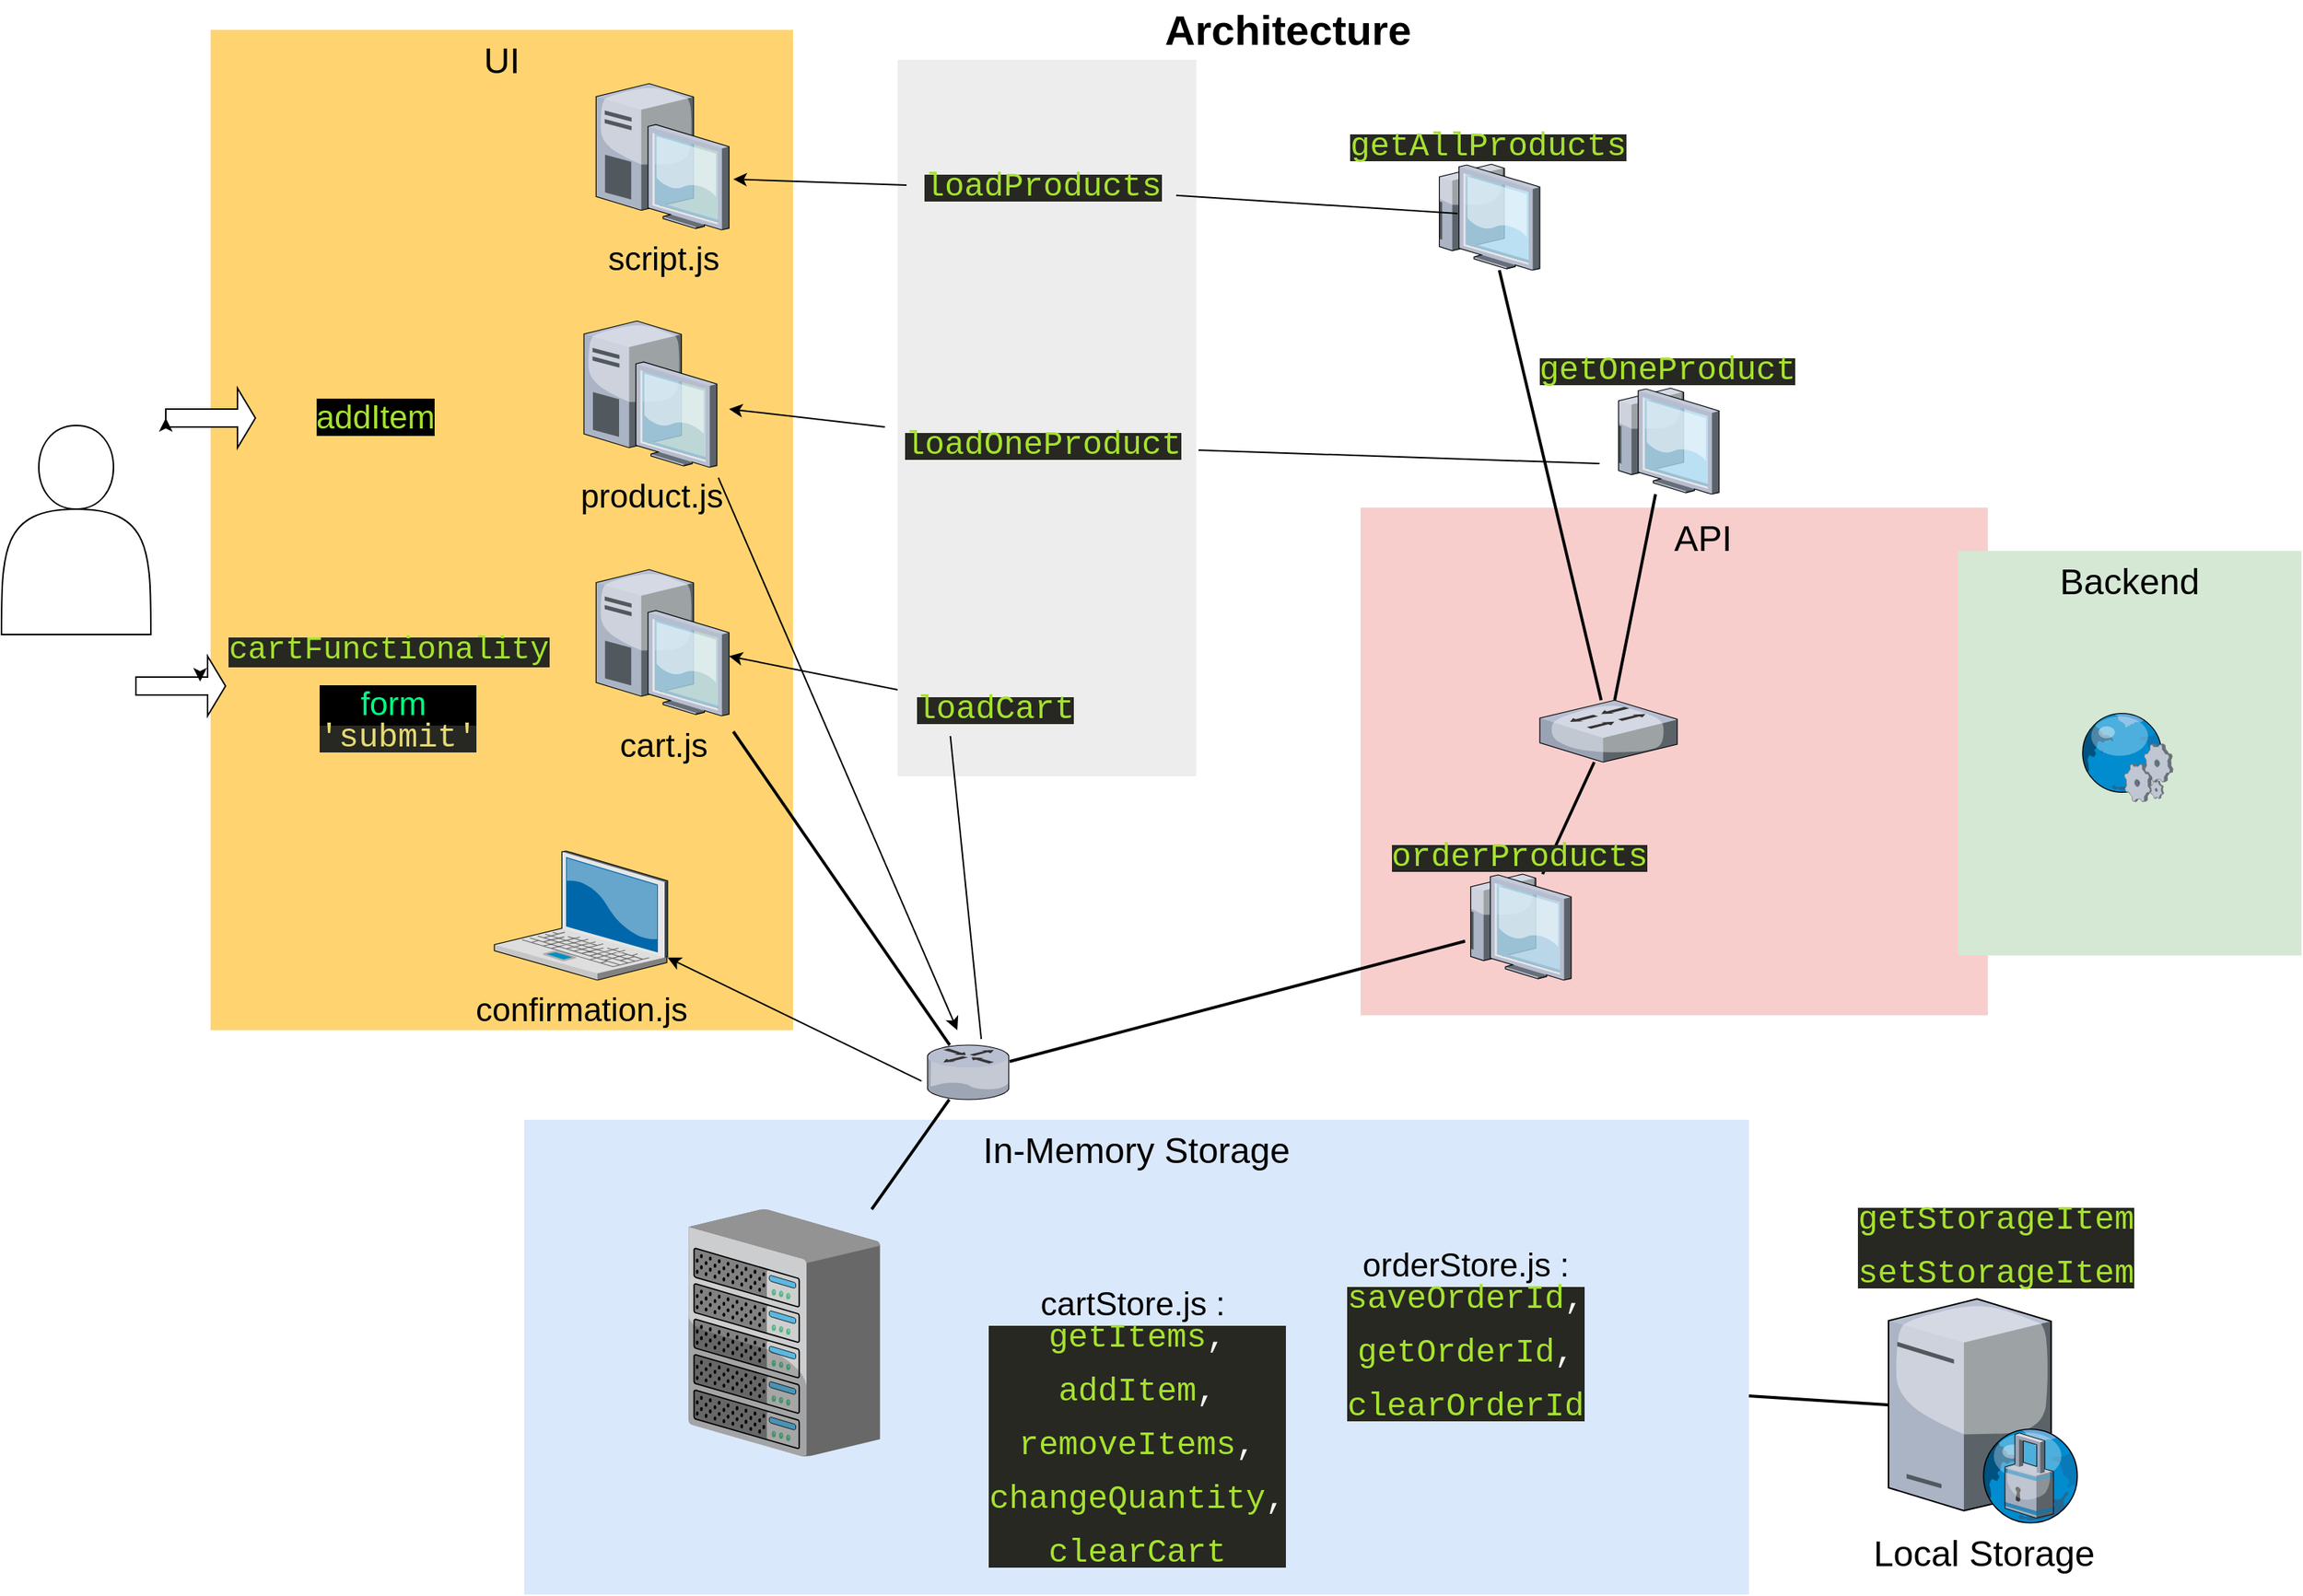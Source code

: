 <mxfile version="20.0.4" type="github">
  <diagram name="Page-1" id="e3a06f82-3646-2815-327d-82caf3d4e204">
    <mxGraphModel dx="1906" dy="1137" grid="1" gridSize="10" guides="1" tooltips="1" connect="1" arrows="1" fold="1" page="1" pageScale="1.5" pageWidth="1169" pageHeight="826" background="none" math="0" shadow="0">
      <root>
        <mxCell id="0" style=";html=1;" />
        <mxCell id="1" style=";html=1;" parent="0" />
        <mxCell id="6a7d8f32e03d9370-61" value="&lt;div style=&quot;font-size: 24px;&quot; align=&quot;center&quot;&gt;&lt;font style=&quot;font-size: 24px;&quot;&gt;&amp;nbsp;&amp;nbsp;&amp;nbsp;&amp;nbsp;&amp;nbsp; API&lt;/font&gt;&lt;/div&gt;" style="whiteSpace=wrap;html=1;fillColor=#f8cecc;fontSize=14;strokeColor=none;verticalAlign=top;align=center;" parent="1" vertex="1">
          <mxGeometry x="1000" y="440" width="420" height="340" as="geometry" />
        </mxCell>
        <mxCell id="6a7d8f32e03d9370-60" value="&lt;font style=&quot;font-size: 24px;&quot;&gt;Backend&lt;/font&gt;" style="whiteSpace=wrap;html=1;fillColor=#d5e8d4;fontSize=14;strokeColor=none;verticalAlign=top;" parent="1" vertex="1">
          <mxGeometry x="1400" y="469" width="230" height="271" as="geometry" />
        </mxCell>
        <mxCell id="6a7d8f32e03d9370-59" value="" style="whiteSpace=wrap;html=1;fillColor=#EDEDED;fontSize=14;strokeColor=none;verticalAlign=top;" parent="1" vertex="1">
          <mxGeometry x="690" y="140" width="200" height="480" as="geometry" />
        </mxCell>
        <mxCell id="6a7d8f32e03d9370-58" value="&lt;font style=&quot;font-size: 24px;&quot;&gt;In-Memory Storage&lt;/font&gt;" style="whiteSpace=wrap;html=1;fillColor=#dae8fc;fontSize=14;strokeColor=none;verticalAlign=top;" parent="1" vertex="1">
          <mxGeometry x="440" y="850" width="820" height="318" as="geometry" />
        </mxCell>
        <mxCell id="6a7d8f32e03d9370-57" value="&lt;font style=&quot;font-size: 24px;&quot;&gt;UI&lt;/font&gt;" style="whiteSpace=wrap;html=1;fillColor=#FFD470;gradientColor=none;fontSize=14;strokeColor=none;verticalAlign=top;" parent="1" vertex="1">
          <mxGeometry x="230" y="120" width="390" height="670" as="geometry" />
        </mxCell>
        <mxCell id="6a7d8f32e03d9370-2" value="&lt;div style=&quot;font-size: 22px;&quot;&gt;&lt;font style=&quot;font-size: 22px;&quot;&gt;confirmation.js&lt;/font&gt;&lt;/div&gt;&lt;div style=&quot;font-size: 22px;&quot;&gt;&lt;font style=&quot;font-size: 22px;&quot;&gt;&lt;br&gt;&lt;/font&gt;&lt;/div&gt;" style="verticalLabelPosition=bottom;aspect=fixed;html=1;verticalAlign=top;strokeColor=none;shape=mxgraph.citrix.laptop_2;fillColor=#66B2FF;gradientColor=#0066CC;fontSize=14;" parent="1" vertex="1">
          <mxGeometry x="420.0" y="670" width="116" height="86.5" as="geometry" />
        </mxCell>
        <mxCell id="6a7d8f32e03d9370-3" value="&lt;div style=&quot;font-size: 22px;&quot;&gt;&lt;font style=&quot;font-size: 22px;&quot;&gt;cart.js&lt;/font&gt;&lt;/div&gt;&lt;div style=&quot;font-size: 22px;&quot;&gt;&lt;font style=&quot;font-size: 22px;&quot;&gt;&lt;br&gt;&lt;/font&gt;&lt;/div&gt;" style="verticalLabelPosition=bottom;aspect=fixed;html=1;verticalAlign=top;strokeColor=none;shape=mxgraph.citrix.desktop;fillColor=#66B2FF;gradientColor=#0066CC;fontSize=14;" parent="1" vertex="1">
          <mxGeometry x="488.13" y="481.5" width="89" height="98" as="geometry" />
        </mxCell>
        <mxCell id="6a7d8f32e03d9370-4" value="&lt;font style=&quot;font-size: 22px;&quot;&gt;product.js&lt;/font&gt;" style="verticalLabelPosition=bottom;aspect=fixed;html=1;verticalAlign=top;strokeColor=none;shape=mxgraph.citrix.desktop;fillColor=#66B2FF;gradientColor=#0066CC;fontSize=14;" parent="1" vertex="1">
          <mxGeometry x="480.0" y="315.0" width="89" height="98" as="geometry" />
        </mxCell>
        <mxCell id="6a7d8f32e03d9370-5" value="&lt;div style=&quot;font-size: 22px;&quot;&gt;&lt;font style=&quot;font-size: 22px;&quot;&gt;script.js&lt;/font&gt;&lt;/div&gt;&lt;div style=&quot;font-size: 22px;&quot;&gt;&lt;font style=&quot;font-size: 22px;&quot;&gt;&lt;br&gt;&lt;/font&gt;&lt;/div&gt;" style="verticalLabelPosition=bottom;aspect=fixed;html=1;verticalAlign=top;strokeColor=none;shape=mxgraph.citrix.desktop;fillColor=#66B2FF;gradientColor=#0066CC;fontSize=14;" parent="1" vertex="1">
          <mxGeometry x="488.13" y="156.0" width="89" height="98" as="geometry" />
        </mxCell>
        <mxCell id="6a7d8f32e03d9370-50" style="edgeStyle=none;rounded=0;html=1;startSize=10;endSize=10;jettySize=auto;orthogonalLoop=1;fontSize=14;endArrow=none;endFill=0;strokeWidth=2;" parent="1" source="6a7d8f32e03d9370-13" target="6a7d8f32e03d9370-16" edge="1">
          <mxGeometry relative="1" as="geometry" />
        </mxCell>
        <mxCell id="6a7d8f32e03d9370-52" style="edgeStyle=none;rounded=0;html=1;startSize=10;endSize=10;jettySize=auto;orthogonalLoop=1;fontSize=14;endArrow=none;endFill=0;strokeWidth=2;" parent="1" source="6a7d8f32e03d9370-13" target="6a7d8f32e03d9370-29" edge="1">
          <mxGeometry relative="1" as="geometry" />
        </mxCell>
        <mxCell id="6a7d8f32e03d9370-56" style="edgeStyle=none;rounded=0;html=1;startSize=10;endSize=10;jettySize=auto;orthogonalLoop=1;fontSize=14;endArrow=none;endFill=0;strokeWidth=2;" parent="1" source="6a7d8f32e03d9370-58" target="6a7d8f32e03d9370-25" edge="1">
          <mxGeometry relative="1" as="geometry">
            <mxPoint x="1000" y="650" as="sourcePoint" />
            <Array as="points" />
          </mxGeometry>
        </mxCell>
        <mxCell id="6a7d8f32e03d9370-13" value="" style="verticalLabelPosition=bottom;aspect=fixed;html=1;verticalAlign=top;strokeColor=none;shape=mxgraph.citrix.router;fillColor=#66B2FF;gradientColor=#0066CC;fontSize=14;" parent="1" vertex="1">
          <mxGeometry x="710" y="800" width="55" height="36.5" as="geometry" />
        </mxCell>
        <mxCell id="6a7d8f32e03d9370-16" value="" style="verticalLabelPosition=bottom;aspect=fixed;html=1;verticalAlign=top;strokeColor=none;shape=mxgraph.citrix.chassis;fillColor=#66B2FF;gradientColor=#0066CC;fontSize=14;" parent="1" vertex="1">
          <mxGeometry x="550" y="910" width="128.25" height="165.56" as="geometry" />
        </mxCell>
        <mxCell id="6a7d8f32e03d9370-46" style="edgeStyle=none;rounded=0;html=1;startSize=10;endSize=10;jettySize=auto;orthogonalLoop=1;fontSize=14;endArrow=none;endFill=0;strokeWidth=2;" parent="1" target="6a7d8f32e03d9370-13" edge="1">
          <mxGeometry relative="1" as="geometry">
            <mxPoint x="580" y="590" as="sourcePoint" />
          </mxGeometry>
        </mxCell>
        <mxCell id="6a7d8f32e03d9370-25" value="&lt;font style=&quot;font-size: 24px;&quot;&gt;Local Storage&lt;/font&gt;" style="verticalLabelPosition=bottom;aspect=fixed;html=1;verticalAlign=top;strokeColor=none;shape=mxgraph.citrix.proxy_server;fillColor=#66B2FF;gradientColor=#0066CC;fontSize=14;" parent="1" vertex="1">
          <mxGeometry x="1353.5" y="970" width="127.5" height="150" as="geometry" />
        </mxCell>
        <mxCell id="6a7d8f32e03d9370-53" style="edgeStyle=none;rounded=0;html=1;startSize=10;endSize=10;jettySize=auto;orthogonalLoop=1;fontSize=14;endArrow=none;endFill=0;strokeWidth=2;" parent="1" source="6a7d8f32e03d9370-26" target="6a7d8f32e03d9370-29" edge="1">
          <mxGeometry relative="1" as="geometry" />
        </mxCell>
        <mxCell id="6a7d8f32e03d9370-54" style="edgeStyle=none;rounded=0;html=1;startSize=10;endSize=10;jettySize=auto;orthogonalLoop=1;fontSize=14;endArrow=none;endFill=0;strokeWidth=2;" parent="1" source="6a7d8f32e03d9370-26" target="6a7d8f32e03d9370-28" edge="1">
          <mxGeometry relative="1" as="geometry" />
        </mxCell>
        <mxCell id="6a7d8f32e03d9370-55" style="edgeStyle=none;rounded=0;html=1;startSize=10;endSize=10;jettySize=auto;orthogonalLoop=1;fontSize=14;endArrow=none;endFill=0;strokeWidth=2;" parent="1" source="6a7d8f32e03d9370-26" target="6a7d8f32e03d9370-27" edge="1">
          <mxGeometry relative="1" as="geometry" />
        </mxCell>
        <mxCell id="6a7d8f32e03d9370-26" value="" style="verticalLabelPosition=bottom;aspect=fixed;html=1;verticalAlign=top;strokeColor=none;shape=mxgraph.citrix.switch;fillColor=#66B2FF;gradientColor=#0066CC;fontSize=14;" parent="1" vertex="1">
          <mxGeometry x="1120" y="569" width="92" height="41.5" as="geometry" />
        </mxCell>
        <mxCell id="6a7d8f32e03d9370-27" value="&lt;div style=&quot;color: rgb(248, 248, 242); background-color: rgb(39, 40, 34); font-family: Menlo, Monaco, &amp;quot;Courier New&amp;quot;, monospace; font-weight: normal; line-height: 18px; font-size: 22px;&quot;&gt;&lt;div&gt;&lt;font style=&quot;font-size: 22px;&quot;&gt;&lt;span style=&quot;color: #a6e22e;&quot;&gt;getAllProducts&lt;/span&gt;&lt;/font&gt;&lt;/div&gt;&lt;/div&gt;" style="verticalLabelPosition=top;aspect=fixed;html=1;verticalAlign=bottom;strokeColor=none;shape=mxgraph.citrix.thin_client;fillColor=#66B2FF;gradientColor=#0066CC;fontSize=14;labelPosition=center;align=center;" parent="1" vertex="1">
          <mxGeometry x="1049" y="210" width="71" height="71" as="geometry" />
        </mxCell>
        <mxCell id="6a7d8f32e03d9370-28" value="&lt;div style=&quot;color: rgb(248, 248, 242); background-color: rgb(39, 40, 34); font-family: Menlo, Monaco, &amp;quot;Courier New&amp;quot;, monospace; font-weight: normal; line-height: 18px; font-size: 22px;&quot;&gt;&lt;div&gt;&lt;font style=&quot;font-size: 22px;&quot;&gt;&lt;span style=&quot;color: #a6e22e;&quot;&gt;getOneProduct&lt;/span&gt;&lt;/font&gt;&lt;/div&gt;&lt;/div&gt;" style="verticalLabelPosition=top;aspect=fixed;html=1;verticalAlign=bottom;strokeColor=none;shape=mxgraph.citrix.thin_client;fillColor=#66B2FF;gradientColor=#0066CC;fontSize=14;labelPosition=center;align=center;" parent="1" vertex="1">
          <mxGeometry x="1169" y="360" width="71" height="71" as="geometry" />
        </mxCell>
        <mxCell id="6a7d8f32e03d9370-29" value="&lt;div style=&quot;color: rgb(248, 248, 242); background-color: rgb(39, 40, 34); font-family: Menlo, Monaco, &amp;quot;Courier New&amp;quot;, monospace; font-weight: normal; line-height: 18px; font-size: 22px;&quot;&gt;&lt;div&gt;&lt;font style=&quot;font-size: 22px;&quot;&gt;&lt;span style=&quot;color: #a6e22e;&quot;&gt;orderProducts&lt;/span&gt;&lt;/font&gt;&lt;/div&gt;&lt;/div&gt;" style="verticalLabelPosition=top;aspect=fixed;html=1;verticalAlign=bottom;strokeColor=none;shape=mxgraph.citrix.thin_client;fillColor=#66B2FF;gradientColor=#0066CC;fontSize=14;labelPosition=center;align=center;" parent="1" vertex="1">
          <mxGeometry x="1070" y="685.5" width="71" height="71" as="geometry" />
        </mxCell>
        <mxCell id="6a7d8f32e03d9370-30" value="" style="verticalLabelPosition=bottom;aspect=fixed;html=1;verticalAlign=top;strokeColor=none;shape=mxgraph.citrix.web_service;fillColor=#66B2FF;gradientColor=#0066CC;fontSize=14;" parent="1" vertex="1">
          <mxGeometry x="1481" y="577" width="63" height="60" as="geometry" />
        </mxCell>
        <mxCell id="6a7d8f32e03d9370-62" value="&lt;font style=&quot;font-size: 28px;&quot;&gt;Architecture&lt;/font&gt;" style="text;strokeColor=none;fillColor=none;html=1;fontSize=24;fontStyle=1;verticalAlign=middle;align=center;" parent="1" vertex="1">
          <mxGeometry x="520" y="100" width="861" height="40" as="geometry" />
        </mxCell>
        <mxCell id="6Yvv3iXmR4id-OeGxSdJ-9" style="edgeStyle=orthogonalEdgeStyle;rounded=0;orthogonalLoop=1;jettySize=auto;html=1;exitX=0.5;exitY=1;exitDx=0;exitDy=0;" parent="1" source="6a7d8f32e03d9370-59" target="6a7d8f32e03d9370-59" edge="1">
          <mxGeometry relative="1" as="geometry" />
        </mxCell>
        <mxCell id="6Yvv3iXmR4id-OeGxSdJ-14" value="&lt;font style=&quot;font-size: 22px;&quot;&gt;cartStore.js :&amp;nbsp; &lt;/font&gt;&lt;div style=&quot;color: rgb(248, 248, 242); background-color: rgb(39, 40, 34); font-family: Menlo, Monaco, &amp;quot;Courier New&amp;quot;, monospace; font-weight: normal; line-height: 18px;&quot;&gt;&lt;div&gt;&lt;font style=&quot;font-size: 22px;&quot;&gt;&lt;span style=&quot;color: #a6e22e;&quot;&gt;getItems&lt;/span&gt;&lt;span style=&quot;color: #f8f8f2;&quot;&gt;,&lt;br&gt;&lt;br&gt;&lt;/span&gt;&lt;/font&gt;&lt;/div&gt;&lt;div&gt;&lt;font style=&quot;font-size: 22px;&quot;&gt;&lt;span style=&quot;color: #f8f8f2;&quot;&gt;  &lt;/span&gt;&lt;span style=&quot;color: #a6e22e;&quot;&gt;addItem&lt;/span&gt;&lt;span style=&quot;color: #f8f8f2;&quot;&gt;,&lt;br&gt;&lt;br&gt;&lt;/span&gt;&lt;/font&gt;&lt;/div&gt;&lt;div&gt;&lt;font style=&quot;font-size: 22px;&quot;&gt;&lt;span style=&quot;color: #f8f8f2;&quot;&gt;  &lt;/span&gt;&lt;span style=&quot;color: #a6e22e;&quot;&gt;removeItems&lt;/span&gt;&lt;span style=&quot;color: #f8f8f2;&quot;&gt;,&lt;br&gt;&lt;br&gt;&lt;/span&gt;&lt;/font&gt;&lt;/div&gt;&lt;div&gt;&lt;font style=&quot;font-size: 22px;&quot;&gt;&lt;span style=&quot;color: #f8f8f2;&quot;&gt;  &lt;/span&gt;&lt;span style=&quot;color: #a6e22e;&quot;&gt;changeQuantity&lt;/span&gt;&lt;span style=&quot;color: #f8f8f2;&quot;&gt;,&lt;br&gt;&lt;br&gt;&lt;/span&gt;&lt;/font&gt;&lt;/div&gt;&lt;div&gt;&lt;font style=&quot;font-size: 22px;&quot;&gt;&lt;span style=&quot;color: #f8f8f2;&quot;&gt;  &lt;/span&gt;&lt;span style=&quot;color: rgb(166, 226, 46);&quot;&gt;clearCart&lt;/span&gt;&lt;/font&gt;&lt;/div&gt;&lt;/div&gt;" style="text;html=1;resizable=0;autosize=1;align=center;verticalAlign=middle;points=[];fillColor=none;strokeColor=none;rounded=0;fontSize=22;" parent="1" vertex="1">
          <mxGeometry x="740" y="955" width="220" height="200" as="geometry" />
        </mxCell>
        <mxCell id="6Yvv3iXmR4id-OeGxSdJ-15" value="&lt;font style=&quot;font-size: 22px;&quot;&gt;orderStore.js :&lt;br&gt;&lt;/font&gt;&lt;div style=&quot;color: rgb(248, 248, 242); background-color: rgb(39, 40, 34); font-family: Menlo, Monaco, &amp;quot;Courier New&amp;quot;, monospace; font-weight: normal; line-height: 18px;&quot;&gt;&lt;div&gt;&lt;font style=&quot;font-size: 22px;&quot;&gt;&lt;span style=&quot;color: #a6e22e;&quot;&gt;saveOrderId&lt;/span&gt;&lt;span style=&quot;color: #f8f8f2;&quot;&gt;,&lt;br&gt;&lt;br&gt;&lt;/span&gt;&lt;/font&gt;&lt;/div&gt;&lt;div&gt;&lt;font style=&quot;font-size: 22px;&quot;&gt;&lt;span style=&quot;color: #f8f8f2;&quot;&gt;  &lt;/span&gt;&lt;span style=&quot;color: #a6e22e;&quot;&gt;getOrderId&lt;/span&gt;&lt;span style=&quot;color: #f8f8f2;&quot;&gt;,&lt;br&gt;&lt;br&gt;&lt;/span&gt;&lt;/font&gt;&lt;/div&gt;&lt;div&gt;&lt;font style=&quot;font-size: 22px;&quot;&gt;&lt;span style=&quot;color: #f8f8f2;&quot;&gt;  &lt;/span&gt;&lt;span style=&quot;color: #a6e22e;&quot;&gt;clearOrderId&lt;/span&gt;&lt;/font&gt;&lt;/div&gt;&lt;/div&gt;" style="text;html=1;resizable=0;autosize=1;align=center;verticalAlign=middle;points=[];fillColor=none;strokeColor=none;rounded=0;fontSize=22;" parent="1" vertex="1">
          <mxGeometry x="980" y="927.78" width="180" height="130" as="geometry" />
        </mxCell>
        <mxCell id="6Yvv3iXmR4id-OeGxSdJ-16" value="&lt;span style=&quot;background-color: rgb(0, 0, 0);&quot;&gt;&lt;font style=&quot;font-size: 22px;&quot;&gt;&lt;span style=&quot;color: #a6e22e;&quot;&gt;addItem&lt;/span&gt;&lt;/font&gt;&lt;/span&gt;" style="text;html=1;resizable=0;autosize=1;align=center;verticalAlign=middle;points=[];fillColor=none;strokeColor=none;rounded=0;fontSize=22;" parent="1" vertex="1">
          <mxGeometry x="290" y="360" width="100" height="40" as="geometry" />
        </mxCell>
        <mxCell id="6Yvv3iXmR4id-OeGxSdJ-17" value="" style="shape=actor;whiteSpace=wrap;html=1;labelBackgroundColor=#000000;fontSize=22;" parent="1" vertex="1">
          <mxGeometry x="90" y="385" width="100" height="140" as="geometry" />
        </mxCell>
        <mxCell id="6Yvv3iXmR4id-OeGxSdJ-18" value="" style="shape=singleArrow;whiteSpace=wrap;html=1;labelBackgroundColor=#000000;fontSize=22;" parent="1" vertex="1">
          <mxGeometry x="200" y="360" width="60" height="40" as="geometry" />
        </mxCell>
        <mxCell id="6Yvv3iXmR4id-OeGxSdJ-19" value="&lt;div style=&quot;color: rgb(248, 248, 242); background-color: rgb(39, 40, 34); font-family: Menlo, Monaco, &amp;quot;Courier New&amp;quot;, monospace; font-weight: normal; font-size: 12px; line-height: 18px;&quot;&gt;&lt;div&gt;&lt;span style=&quot;color: rgb(166, 226, 46); font-size: 21px;&quot;&gt;cartFunctionality&lt;/span&gt;&lt;/div&gt;&lt;/div&gt;" style="text;html=1;resizable=0;autosize=1;align=center;verticalAlign=middle;points=[];fillColor=none;strokeColor=none;rounded=0;labelBackgroundColor=#000000;fontSize=22;" parent="1" vertex="1">
          <mxGeometry x="228.5" y="520.5" width="240" height="30" as="geometry" />
        </mxCell>
        <mxCell id="6Yvv3iXmR4id-OeGxSdJ-20" value="" style="shape=singleArrow;whiteSpace=wrap;html=1;labelBackgroundColor=#000000;fontSize=22;" parent="1" vertex="1">
          <mxGeometry x="180" y="539.5" width="60" height="40" as="geometry" />
        </mxCell>
        <mxCell id="6Yvv3iXmR4id-OeGxSdJ-21" style="edgeStyle=orthogonalEdgeStyle;rounded=0;orthogonalLoop=1;jettySize=auto;html=1;exitX=0;exitY=0;exitDx=24;exitDy=26;exitPerimeter=0;entryX=0;entryY=0.5;entryDx=0;entryDy=0;entryPerimeter=0;fontSize=21;" parent="1" source="6Yvv3iXmR4id-OeGxSdJ-18" target="6Yvv3iXmR4id-OeGxSdJ-18" edge="1">
          <mxGeometry relative="1" as="geometry" />
        </mxCell>
        <mxCell id="6Yvv3iXmR4id-OeGxSdJ-23" value="&lt;font style=&quot;font-size: 22px;&quot; color=&quot;#00FF80&quot;&gt;form&amp;nbsp; &lt;/font&gt;&lt;font style=&quot;font-size: 22px;&quot;&gt;&lt;br&gt;&lt;/font&gt;&lt;div style=&quot;color: rgb(248, 248, 242); background-color: rgb(39, 40, 34); font-family: Menlo, Monaco, &amp;quot;Courier New&amp;quot;, monospace; font-weight: normal; line-height: 18px;&quot;&gt;&lt;div&gt;&lt;font style=&quot;font-size: 22px;&quot;&gt;&lt;span style=&quot;color: #e6db74;&quot;&gt;&#39;submit&#39;&lt;/span&gt;&lt;/font&gt;&lt;/div&gt;&lt;/div&gt;&lt;font style=&quot;font-size: 22px;&quot; color=&quot;#00FF80&quot;&gt;&lt;/font&gt;" style="text;html=1;resizable=0;autosize=1;align=center;verticalAlign=middle;points=[];fillColor=none;strokeColor=none;rounded=0;labelBackgroundColor=#000000;fontSize=22;" parent="1" vertex="1">
          <mxGeometry x="290" y="550.5" width="130" height="60" as="geometry" />
        </mxCell>
        <mxCell id="6Yvv3iXmR4id-OeGxSdJ-25" value="" style="endArrow=classic;html=1;rounded=0;fontSize=22;fontColor=#00FF80;exitX=-0.073;exitY=0.658;exitDx=0;exitDy=0;exitPerimeter=0;" parent="1" source="6a7d8f32e03d9370-13" target="6a7d8f32e03d9370-2" edge="1">
          <mxGeometry width="50" height="50" relative="1" as="geometry">
            <mxPoint x="530" y="860" as="sourcePoint" />
            <mxPoint x="450" y="800" as="targetPoint" />
          </mxGeometry>
        </mxCell>
        <mxCell id="6Yvv3iXmR4id-OeGxSdJ-26" style="edgeStyle=orthogonalEdgeStyle;rounded=0;orthogonalLoop=1;jettySize=auto;html=1;exitX=0;exitY=0;exitDx=24;exitDy=14;exitPerimeter=0;entryX=0.717;entryY=0.425;entryDx=0;entryDy=0;entryPerimeter=0;fontSize=22;fontColor=#00FF80;" parent="1" source="6Yvv3iXmR4id-OeGxSdJ-20" target="6Yvv3iXmR4id-OeGxSdJ-20" edge="1">
          <mxGeometry relative="1" as="geometry" />
        </mxCell>
        <mxCell id="6Yvv3iXmR4id-OeGxSdJ-27" value="&lt;div style=&quot;color: rgb(248, 248, 242); background-color: rgb(39, 40, 34); font-family: Menlo, Monaco, &amp;quot;Courier New&amp;quot;, monospace; font-weight: normal; line-height: 18px;&quot;&gt;&lt;div&gt;&lt;font style=&quot;font-size: 22px;&quot;&gt;&lt;span style=&quot;color: #a6e22e;&quot;&gt;getStorageItem&lt;br&gt;&lt;/span&gt;&lt;/font&gt;&lt;div style=&quot;color: rgb(248, 248, 242); background-color: rgb(39, 40, 34); font-family: Menlo, Monaco, &amp;quot;Courier New&amp;quot;, monospace; font-weight: normal; line-height: 18px;&quot;&gt;&lt;div&gt;&lt;font style=&quot;font-size: 22px;&quot;&gt;&lt;span style=&quot;color: #a6e22e;&quot;&gt;&lt;br&gt;setStorageItem&lt;/span&gt;&lt;/font&gt;&lt;/div&gt;&lt;/div&gt;&lt;font style=&quot;font-size: 22px;&quot;&gt;&lt;span style=&quot;color: #a6e22e;&quot;&gt;&lt;/span&gt;&lt;/font&gt;&lt;/div&gt;&lt;/div&gt;" style="text;html=1;align=center;verticalAlign=middle;resizable=0;points=[];autosize=1;strokeColor=none;fillColor=none;fontSize=22;fontColor=#00FF80;" parent="1" vertex="1">
          <mxGeometry x="1320" y="900" width="210" height="70" as="geometry" />
        </mxCell>
        <mxCell id="6Yvv3iXmR4id-OeGxSdJ-28" value="" style="endArrow=classic;html=1;rounded=0;fontSize=22;fontColor=#00FF80;exitX=-0.003;exitY=0.467;exitDx=0;exitDy=0;exitPerimeter=0;" parent="1" source="bnhZf3ukg1OSAdI4wHLO-3" edge="1">
          <mxGeometry width="50" height="50" relative="1" as="geometry">
            <mxPoint x="756" y="225.006" as="sourcePoint" />
            <mxPoint x="580" y="220" as="targetPoint" />
          </mxGeometry>
        </mxCell>
        <mxCell id="6Yvv3iXmR4id-OeGxSdJ-29" value="" style="endArrow=classic;html=1;rounded=0;fontSize=22;fontColor=#00FF80;" parent="1" edge="1" source="bnhZf3ukg1OSAdI4wHLO-2">
          <mxGeometry width="50" height="50" relative="1" as="geometry">
            <mxPoint x="753.13" y="379.006" as="sourcePoint" />
            <mxPoint x="577.13" y="374" as="targetPoint" />
          </mxGeometry>
        </mxCell>
        <mxCell id="6Yvv3iXmR4id-OeGxSdJ-30" value="" style="endArrow=classic;html=1;rounded=0;fontSize=22;fontColor=#00FF80;" parent="1" source="bnhZf3ukg1OSAdI4wHLO-1" edge="1">
          <mxGeometry width="50" height="50" relative="1" as="geometry">
            <mxPoint x="711.975" y="567.983" as="sourcePoint" />
            <mxPoint x="577.13" y="539.5" as="targetPoint" />
          </mxGeometry>
        </mxCell>
        <mxCell id="6Yvv3iXmR4id-OeGxSdJ-33" value="" style="endArrow=none;html=1;rounded=0;fontSize=22;fontColor=#00FF80;exitX=0.225;exitY=0.465;exitDx=0;exitDy=0;exitPerimeter=0;" parent="1" source="6a7d8f32e03d9370-27" target="bnhZf3ukg1OSAdI4wHLO-3" edge="1">
          <mxGeometry width="50" height="50" relative="1" as="geometry">
            <mxPoint x="840" y="530" as="sourcePoint" />
            <mxPoint x="831.975" y="230.958" as="targetPoint" />
          </mxGeometry>
        </mxCell>
        <mxCell id="6Yvv3iXmR4id-OeGxSdJ-34" value="" style="endArrow=none;html=1;rounded=0;fontSize=22;fontColor=#00FF80;" parent="1" target="bnhZf3ukg1OSAdI4wHLO-2" edge="1">
          <mxGeometry width="50" height="50" relative="1" as="geometry">
            <mxPoint x="1160" y="410.52" as="sourcePoint" />
            <mxPoint x="834" y="380.476" as="targetPoint" />
          </mxGeometry>
        </mxCell>
        <mxCell id="6Yvv3iXmR4id-OeGxSdJ-35" value="" style="endArrow=none;html=1;rounded=0;fontSize=22;fontColor=#00FF80;exitX=0.655;exitY=-0.11;exitDx=0;exitDy=0;exitPerimeter=0;" parent="1" source="6a7d8f32e03d9370-13" edge="1">
          <mxGeometry width="50" height="50" relative="1" as="geometry">
            <mxPoint x="850" y="680" as="sourcePoint" />
            <mxPoint x="725.323" y="593" as="targetPoint" />
          </mxGeometry>
        </mxCell>
        <mxCell id="6Yvv3iXmR4id-OeGxSdJ-36" value="" style="endArrow=classic;html=1;rounded=0;fontSize=22;fontColor=#00FF80;" parent="1" edge="1">
          <mxGeometry width="50" height="50" relative="1" as="geometry">
            <mxPoint x="570" y="420" as="sourcePoint" />
            <mxPoint x="730" y="790" as="targetPoint" />
          </mxGeometry>
        </mxCell>
        <mxCell id="bnhZf3ukg1OSAdI4wHLO-1" value="&lt;div style=&quot;color: rgb(248, 248, 242); background-color: rgb(39, 40, 34); font-family: Menlo, Monaco, &amp;quot;Courier New&amp;quot;, monospace; font-weight: normal; line-height: 18px; font-size: 22px;&quot;&gt;&lt;div&gt;&lt;font style=&quot;font-size: 22px;&quot;&gt;&lt;span style=&quot;color: #a6e22e;&quot;&gt;loadCart&lt;/span&gt;&lt;/font&gt;&lt;/div&gt;&lt;/div&gt;" style="text;html=1;resizable=0;autosize=1;align=center;verticalAlign=middle;points=[];fillColor=none;strokeColor=none;rounded=0;" vertex="1" parent="1">
          <mxGeometry x="690" y="560" width="130" height="30" as="geometry" />
        </mxCell>
        <mxCell id="bnhZf3ukg1OSAdI4wHLO-2" value="&lt;div style=&quot;color: rgb(248, 248, 242); background-color: rgb(39, 40, 34); font-family: Menlo, Monaco, &amp;quot;Courier New&amp;quot;, monospace; font-weight: normal; line-height: 18px; font-size: 22px;&quot;&gt;&lt;div&gt;&lt;font style=&quot;font-size: 22px;&quot;&gt;&lt;span style=&quot;color: #a6e22e;&quot;&gt;loadOneProduct&lt;/span&gt;&lt;/font&gt;&lt;/div&gt;&lt;/div&gt;" style="text;html=1;resizable=0;autosize=1;align=center;verticalAlign=middle;points=[];fillColor=none;strokeColor=none;rounded=0;" vertex="1" parent="1">
          <mxGeometry x="681.5" y="383" width="210" height="30" as="geometry" />
        </mxCell>
        <mxCell id="bnhZf3ukg1OSAdI4wHLO-3" value="&lt;div style=&quot;color: rgb(248, 248, 242); background-color: rgb(39, 40, 34); font-family: Menlo, Monaco, &amp;quot;Courier New&amp;quot;, monospace; font-weight: normal; line-height: 18px; font-size: 22px;&quot;&gt;&lt;div&gt;&lt;font style=&quot;font-size: 22px;&quot;&gt;&lt;span style=&quot;color: #a6e22e;&quot;&gt;loadProducts&lt;/span&gt;&lt;/font&gt;&lt;/div&gt;&lt;/div&gt;" style="text;html=1;resizable=0;autosize=1;align=center;verticalAlign=middle;points=[];fillColor=none;strokeColor=none;rounded=0;" vertex="1" parent="1">
          <mxGeometry x="696.5" y="210" width="180" height="30" as="geometry" />
        </mxCell>
      </root>
    </mxGraphModel>
  </diagram>
</mxfile>
